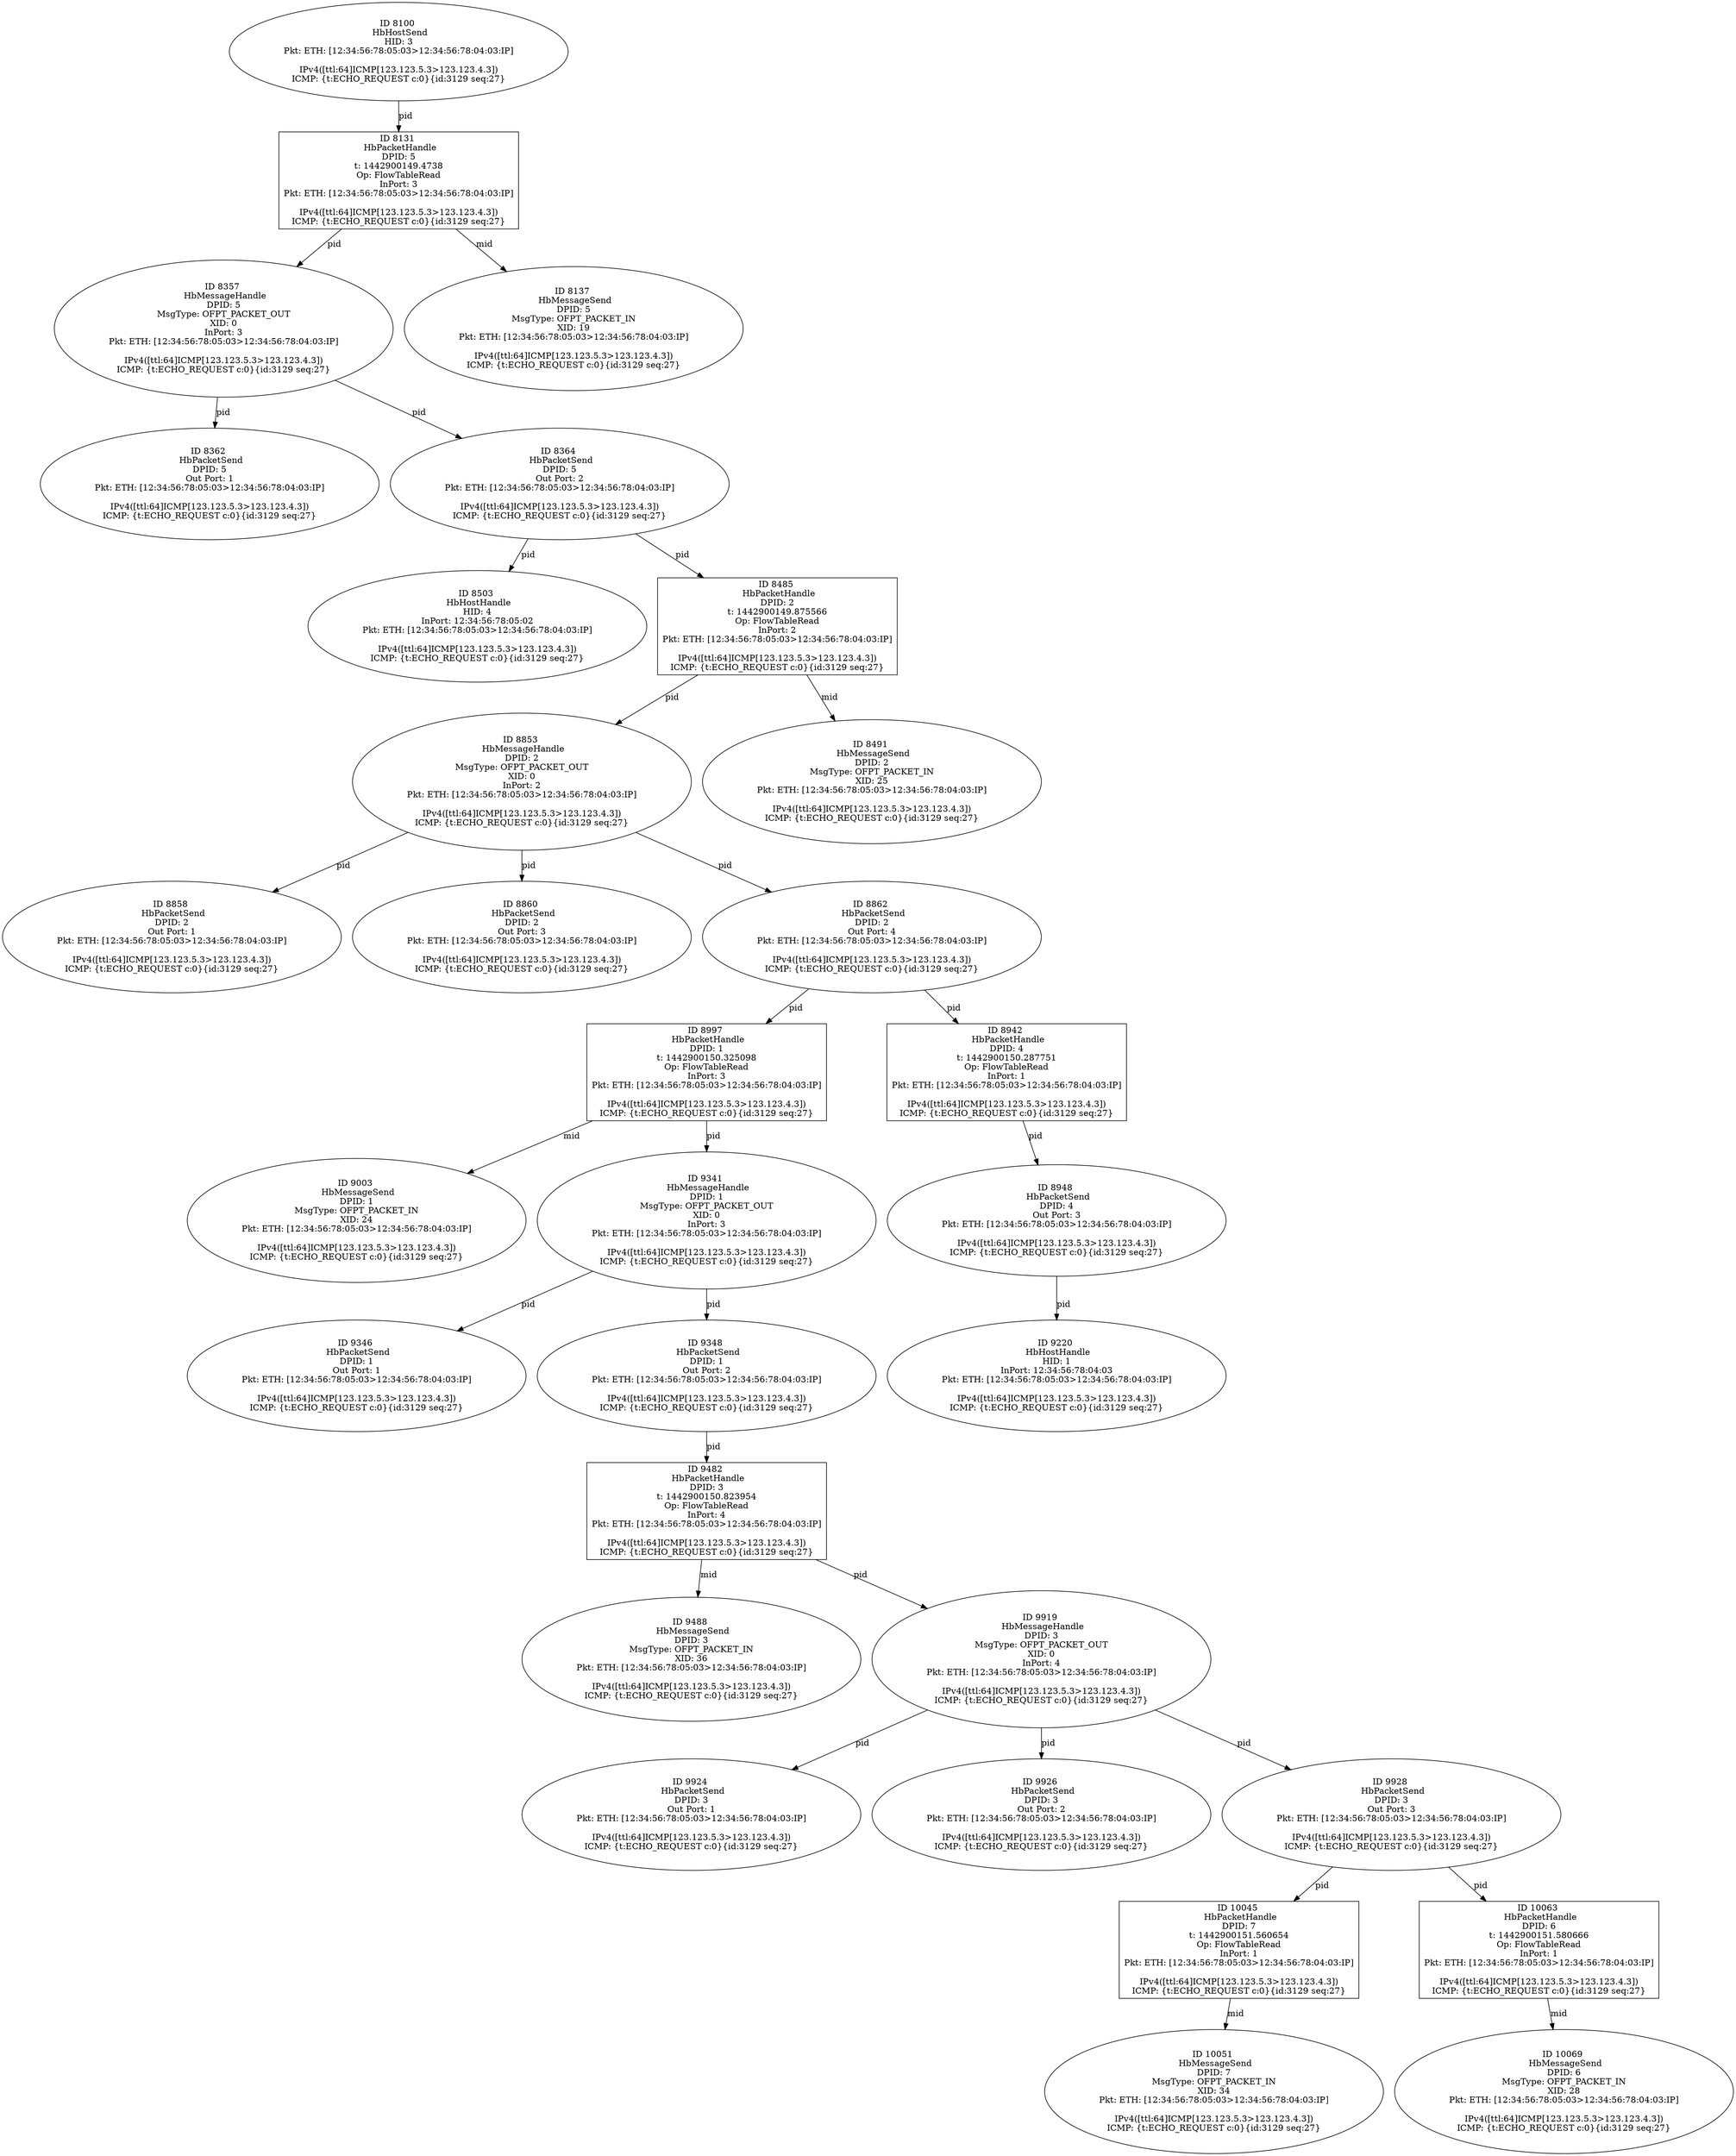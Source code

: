 strict digraph G {
9346 [shape=oval, event=<hb_events.HbPacketSend object at 0x109c6b690>, label="ID 9346 
 HbPacketSend
DPID: 1
Out Port: 1
Pkt: ETH: [12:34:56:78:05:03>12:34:56:78:04:03:IP]

IPv4([ttl:64]ICMP[123.123.5.3>123.123.4.3])
ICMP: {t:ECHO_REQUEST c:0}{id:3129 seq:27}"];
9003 [shape=oval, event=<hb_events.HbMessageSend object at 0x109bbfc10>, label="ID 9003 
 HbMessageSend
DPID: 1
MsgType: OFPT_PACKET_IN
XID: 24
Pkt: ETH: [12:34:56:78:05:03>12:34:56:78:04:03:IP]

IPv4([ttl:64]ICMP[123.123.5.3>123.123.4.3])
ICMP: {t:ECHO_REQUEST c:0}{id:3129 seq:27}"];
9348 [shape=oval, event=<hb_events.HbPacketSend object at 0x109c6b910>, label="ID 9348 
 HbPacketSend
DPID: 1
Out Port: 2
Pkt: ETH: [12:34:56:78:05:03>12:34:56:78:04:03:IP]

IPv4([ttl:64]ICMP[123.123.5.3>123.123.4.3])
ICMP: {t:ECHO_REQUEST c:0}{id:3129 seq:27}"];
9482 [shape=box, event=<hb_events.HbPacketHandle object at 0x109cad790>, label="ID 9482 
 HbPacketHandle
DPID: 3
t: 1442900150.823954
Op: FlowTableRead
InPort: 4
Pkt: ETH: [12:34:56:78:05:03>12:34:56:78:04:03:IP]

IPv4([ttl:64]ICMP[123.123.5.3>123.123.4.3])
ICMP: {t:ECHO_REQUEST c:0}{id:3129 seq:27}"];
9488 [shape=oval, event=<hb_events.HbMessageSend object at 0x109cb4a10>, label="ID 9488 
 HbMessageSend
DPID: 3
MsgType: OFPT_PACKET_IN
XID: 36
Pkt: ETH: [12:34:56:78:05:03>12:34:56:78:04:03:IP]

IPv4([ttl:64]ICMP[123.123.5.3>123.123.4.3])
ICMP: {t:ECHO_REQUEST c:0}{id:3129 seq:27}"];
8131 [shape=box, event=<hb_events.HbPacketHandle object at 0x109a3f110>, label="ID 8131 
 HbPacketHandle
DPID: 5
t: 1442900149.4738
Op: FlowTableRead
InPort: 3
Pkt: ETH: [12:34:56:78:05:03>12:34:56:78:04:03:IP]

IPv4([ttl:64]ICMP[123.123.5.3>123.123.4.3])
ICMP: {t:ECHO_REQUEST c:0}{id:3129 seq:27}"];
8853 [shape=oval, event=<hb_events.HbMessageHandle object at 0x109b783d0>, label="ID 8853 
 HbMessageHandle
DPID: 2
MsgType: OFPT_PACKET_OUT
XID: 0
InPort: 2
Pkt: ETH: [12:34:56:78:05:03>12:34:56:78:04:03:IP]

IPv4([ttl:64]ICMP[123.123.5.3>123.123.4.3])
ICMP: {t:ECHO_REQUEST c:0}{id:3129 seq:27}"];
9220 [shape=oval, event=<hb_events.HbHostHandle object at 0x109c1fcd0>, label="ID 9220 
 HbHostHandle
HID: 1
InPort: 12:34:56:78:04:03
Pkt: ETH: [12:34:56:78:05:03>12:34:56:78:04:03:IP]

IPv4([ttl:64]ICMP[123.123.5.3>123.123.4.3])
ICMP: {t:ECHO_REQUEST c:0}{id:3129 seq:27}"];
8858 [shape=oval, event=<hb_events.HbPacketSend object at 0x109b788d0>, label="ID 8858 
 HbPacketSend
DPID: 2
Out Port: 1
Pkt: ETH: [12:34:56:78:05:03>12:34:56:78:04:03:IP]

IPv4([ttl:64]ICMP[123.123.5.3>123.123.4.3])
ICMP: {t:ECHO_REQUEST c:0}{id:3129 seq:27}"];
8860 [shape=oval, event=<hb_events.HbPacketSend object at 0x109b78b10>, label="ID 8860 
 HbPacketSend
DPID: 2
Out Port: 3
Pkt: ETH: [12:34:56:78:05:03>12:34:56:78:04:03:IP]

IPv4([ttl:64]ICMP[123.123.5.3>123.123.4.3])
ICMP: {t:ECHO_REQUEST c:0}{id:3129 seq:27}"];
8862 [shape=oval, event=<hb_events.HbPacketSend object at 0x109b78d50>, label="ID 8862 
 HbPacketSend
DPID: 2
Out Port: 4
Pkt: ETH: [12:34:56:78:05:03>12:34:56:78:04:03:IP]

IPv4([ttl:64]ICMP[123.123.5.3>123.123.4.3])
ICMP: {t:ECHO_REQUEST c:0}{id:3129 seq:27}"];
8100 [shape=oval, event=<hb_events.HbHostSend object at 0x109a30b90>, label="ID 8100 
 HbHostSend
HID: 3
Pkt: ETH: [12:34:56:78:05:03>12:34:56:78:04:03:IP]

IPv4([ttl:64]ICMP[123.123.5.3>123.123.4.3])
ICMP: {t:ECHO_REQUEST c:0}{id:3129 seq:27}"];
8357 [shape=oval, event=<hb_events.HbMessageHandle object at 0x109a8e990>, label="ID 8357 
 HbMessageHandle
DPID: 5
MsgType: OFPT_PACKET_OUT
XID: 0
InPort: 3
Pkt: ETH: [12:34:56:78:05:03>12:34:56:78:04:03:IP]

IPv4([ttl:64]ICMP[123.123.5.3>123.123.4.3])
ICMP: {t:ECHO_REQUEST c:0}{id:3129 seq:27}"];
8362 [shape=oval, event=<hb_events.HbPacketSend object at 0x109a8ee90>, label="ID 8362 
 HbPacketSend
DPID: 5
Out Port: 1
Pkt: ETH: [12:34:56:78:05:03>12:34:56:78:04:03:IP]

IPv4([ttl:64]ICMP[123.123.5.3>123.123.4.3])
ICMP: {t:ECHO_REQUEST c:0}{id:3129 seq:27}"];
8491 [shape=oval, event=<hb_events.HbMessageSend object at 0x109ad3f10>, label="ID 8491 
 HbMessageSend
DPID: 2
MsgType: OFPT_PACKET_IN
XID: 25
Pkt: ETH: [12:34:56:78:05:03>12:34:56:78:04:03:IP]

IPv4([ttl:64]ICMP[123.123.5.3>123.123.4.3])
ICMP: {t:ECHO_REQUEST c:0}{id:3129 seq:27}"];
8364 [shape=oval, event=<hb_events.HbPacketSend object at 0x109a98110>, label="ID 8364 
 HbPacketSend
DPID: 5
Out Port: 2
Pkt: ETH: [12:34:56:78:05:03>12:34:56:78:04:03:IP]

IPv4([ttl:64]ICMP[123.123.5.3>123.123.4.3])
ICMP: {t:ECHO_REQUEST c:0}{id:3129 seq:27}"];
8503 [shape=oval, event=<hb_events.HbHostHandle object at 0x109ad6710>, label="ID 8503 
 HbHostHandle
HID: 4
InPort: 12:34:56:78:05:02
Pkt: ETH: [12:34:56:78:05:03>12:34:56:78:04:03:IP]

IPv4([ttl:64]ICMP[123.123.5.3>123.123.4.3])
ICMP: {t:ECHO_REQUEST c:0}{id:3129 seq:27}"];
10045 [shape=box, event=<hb_events.HbPacketHandle object at 0x109e71150>, label="ID 10045 
 HbPacketHandle
DPID: 7
t: 1442900151.560654
Op: FlowTableRead
InPort: 1
Pkt: ETH: [12:34:56:78:05:03>12:34:56:78:04:03:IP]

IPv4([ttl:64]ICMP[123.123.5.3>123.123.4.3])
ICMP: {t:ECHO_REQUEST c:0}{id:3129 seq:27}"];
9919 [shape=oval, event=<hb_events.HbMessageHandle object at 0x109e03810>, label="ID 9919 
 HbMessageHandle
DPID: 3
MsgType: OFPT_PACKET_OUT
XID: 0
InPort: 4
Pkt: ETH: [12:34:56:78:05:03>12:34:56:78:04:03:IP]

IPv4([ttl:64]ICMP[123.123.5.3>123.123.4.3])
ICMP: {t:ECHO_REQUEST c:0}{id:3129 seq:27}"];
10051 [shape=oval, event=<hb_events.HbMessageSend object at 0x109e77fd0>, label="ID 10051 
 HbMessageSend
DPID: 7
MsgType: OFPT_PACKET_IN
XID: 34
Pkt: ETH: [12:34:56:78:05:03>12:34:56:78:04:03:IP]

IPv4([ttl:64]ICMP[123.123.5.3>123.123.4.3])
ICMP: {t:ECHO_REQUEST c:0}{id:3129 seq:27}"];
9924 [shape=oval, event=<hb_events.HbPacketSend object at 0x109df7090>, label="ID 9924 
 HbPacketSend
DPID: 3
Out Port: 1
Pkt: ETH: [12:34:56:78:05:03>12:34:56:78:04:03:IP]

IPv4([ttl:64]ICMP[123.123.5.3>123.123.4.3])
ICMP: {t:ECHO_REQUEST c:0}{id:3129 seq:27}"];
9926 [shape=oval, event=<hb_events.HbPacketSend object at 0x109df72d0>, label="ID 9926 
 HbPacketSend
DPID: 3
Out Port: 2
Pkt: ETH: [12:34:56:78:05:03>12:34:56:78:04:03:IP]

IPv4([ttl:64]ICMP[123.123.5.3>123.123.4.3])
ICMP: {t:ECHO_REQUEST c:0}{id:3129 seq:27}"];
9928 [shape=oval, event=<hb_events.HbPacketSend object at 0x109df7510>, label="ID 9928 
 HbPacketSend
DPID: 3
Out Port: 3
Pkt: ETH: [12:34:56:78:05:03>12:34:56:78:04:03:IP]

IPv4([ttl:64]ICMP[123.123.5.3>123.123.4.3])
ICMP: {t:ECHO_REQUEST c:0}{id:3129 seq:27}"];
8137 [shape=oval, event=<hb_events.HbMessageSend object at 0x109a3ff10>, label="ID 8137 
 HbMessageSend
DPID: 5
MsgType: OFPT_PACKET_IN
XID: 19
Pkt: ETH: [12:34:56:78:05:03>12:34:56:78:04:03:IP]

IPv4([ttl:64]ICMP[123.123.5.3>123.123.4.3])
ICMP: {t:ECHO_REQUEST c:0}{id:3129 seq:27}"];
10063 [shape=box, event=<hb_events.HbPacketHandle object at 0x109e8bf10>, label="ID 10063 
 HbPacketHandle
DPID: 6
t: 1442900151.580666
Op: FlowTableRead
InPort: 1
Pkt: ETH: [12:34:56:78:05:03>12:34:56:78:04:03:IP]

IPv4([ttl:64]ICMP[123.123.5.3>123.123.4.3])
ICMP: {t:ECHO_REQUEST c:0}{id:3129 seq:27}"];
10069 [shape=oval, event=<hb_events.HbMessageSend object at 0x109e7ef10>, label="ID 10069 
 HbMessageSend
DPID: 6
MsgType: OFPT_PACKET_IN
XID: 28
Pkt: ETH: [12:34:56:78:05:03>12:34:56:78:04:03:IP]

IPv4([ttl:64]ICMP[123.123.5.3>123.123.4.3])
ICMP: {t:ECHO_REQUEST c:0}{id:3129 seq:27}"];
8997 [shape=box, event=<hb_events.HbPacketHandle object at 0x109bbf150>, label="ID 8997 
 HbPacketHandle
DPID: 1
t: 1442900150.325098
Op: FlowTableRead
InPort: 3
Pkt: ETH: [12:34:56:78:05:03>12:34:56:78:04:03:IP]

IPv4([ttl:64]ICMP[123.123.5.3>123.123.4.3])
ICMP: {t:ECHO_REQUEST c:0}{id:3129 seq:27}"];
8485 [shape=box, event=<hb_events.HbPacketHandle object at 0x109accd10>, label="ID 8485 
 HbPacketHandle
DPID: 2
t: 1442900149.875566
Op: FlowTableRead
InPort: 2
Pkt: ETH: [12:34:56:78:05:03>12:34:56:78:04:03:IP]

IPv4([ttl:64]ICMP[123.123.5.3>123.123.4.3])
ICMP: {t:ECHO_REQUEST c:0}{id:3129 seq:27}"];
8942 [shape=box, event=<hb_events.HbPacketHandle object at 0x109b99a50>, label="ID 8942 
 HbPacketHandle
DPID: 4
t: 1442900150.287751
Op: FlowTableRead
InPort: 1
Pkt: ETH: [12:34:56:78:05:03>12:34:56:78:04:03:IP]

IPv4([ttl:64]ICMP[123.123.5.3>123.123.4.3])
ICMP: {t:ECHO_REQUEST c:0}{id:3129 seq:27}"];
8948 [shape=oval, event=<hb_events.HbPacketSend object at 0x109b99e90>, label="ID 8948 
 HbPacketSend
DPID: 4
Out Port: 3
Pkt: ETH: [12:34:56:78:05:03>12:34:56:78:04:03:IP]

IPv4([ttl:64]ICMP[123.123.5.3>123.123.4.3])
ICMP: {t:ECHO_REQUEST c:0}{id:3129 seq:27}"];
9341 [shape=oval, event=<hb_events.HbMessageHandle object at 0x109c6b2d0>, label="ID 9341 
 HbMessageHandle
DPID: 1
MsgType: OFPT_PACKET_OUT
XID: 0
InPort: 3
Pkt: ETH: [12:34:56:78:05:03>12:34:56:78:04:03:IP]

IPv4([ttl:64]ICMP[123.123.5.3>123.123.4.3])
ICMP: {t:ECHO_REQUEST c:0}{id:3129 seq:27}"];
9348 -> 9482  [rel=pid, label=pid];
9482 -> 9488  [rel=mid, label=mid];
9482 -> 9919  [rel=pid, label=pid];
8853 -> 8858  [rel=pid, label=pid];
8853 -> 8860  [rel=pid, label=pid];
8853 -> 8862  [rel=pid, label=pid];
8862 -> 8997  [rel=pid, label=pid];
8862 -> 8942  [rel=pid, label=pid];
8100 -> 8131  [rel=pid, label=pid];
8357 -> 8362  [rel=pid, label=pid];
8357 -> 8364  [rel=pid, label=pid];
8364 -> 8485  [rel=pid, label=pid];
8364 -> 8503  [rel=pid, label=pid];
10045 -> 10051  [rel=mid, label=mid];
9919 -> 9928  [rel=pid, label=pid];
9919 -> 9924  [rel=pid, label=pid];
9919 -> 9926  [rel=pid, label=pid];
8131 -> 8137  [rel=mid, label=mid];
8131 -> 8357  [rel=pid, label=pid];
9928 -> 10045  [rel=pid, label=pid];
9928 -> 10063  [rel=pid, label=pid];
10063 -> 10069  [rel=mid, label=mid];
8997 -> 9003  [rel=mid, label=mid];
8997 -> 9341  [rel=pid, label=pid];
8485 -> 8491  [rel=mid, label=mid];
8485 -> 8853  [rel=pid, label=pid];
8942 -> 8948  [rel=pid, label=pid];
8948 -> 9220  [rel=pid, label=pid];
9341 -> 9346  [rel=pid, label=pid];
9341 -> 9348  [rel=pid, label=pid];
}
